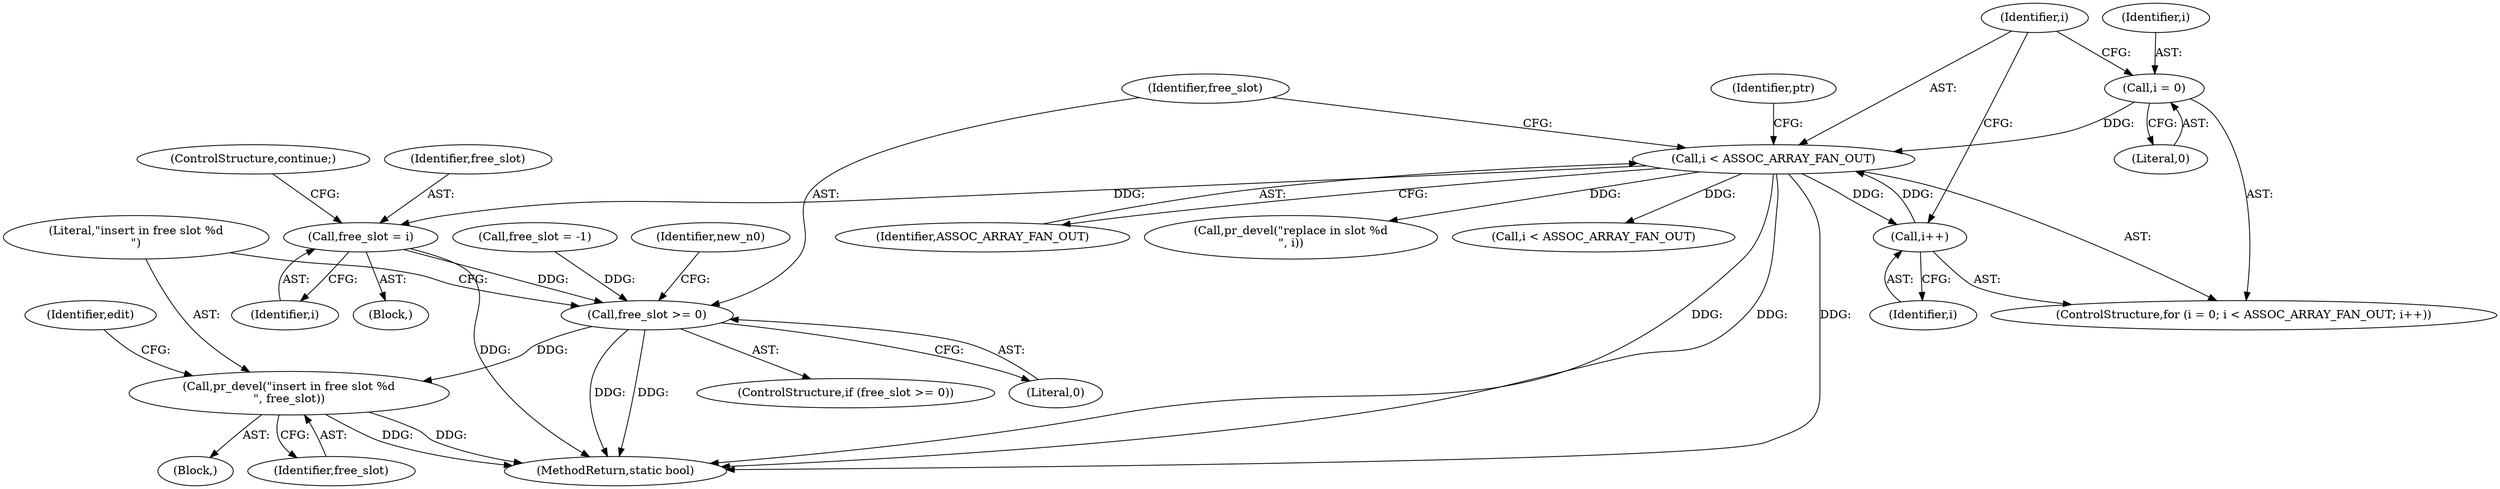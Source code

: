 digraph "0_linux_ea6789980fdaa610d7eb63602c746bf6ec70cd2b@API" {
"1000195" [label="(Call,free_slot = i)"];
"1000178" [label="(Call,i < ASSOC_ARRAY_FAN_OUT)"];
"1000181" [label="(Call,i++)"];
"1000175" [label="(Call,i = 0)"];
"1000236" [label="(Call,free_slot >= 0)"];
"1000240" [label="(Call,pr_devel(\"insert in free slot %d\n\", free_slot))"];
"1000242" [label="(Identifier,free_slot)"];
"1000241" [label="(Literal,\"insert in free slot %d\n\")"];
"1000185" [label="(Identifier,ptr)"];
"1000240" [label="(Call,pr_devel(\"insert in free slot %d\n\", free_slot))"];
"1000235" [label="(ControlStructure,if (free_slot >= 0))"];
"1000236" [label="(Call,free_slot >= 0)"];
"1000237" [label="(Identifier,free_slot)"];
"1000170" [label="(Call,free_slot = -1)"];
"1000175" [label="(Call,i = 0)"];
"1000197" [label="(Identifier,i)"];
"1000245" [label="(Identifier,edit)"];
"1000176" [label="(Identifier,i)"];
"1000177" [label="(Literal,0)"];
"1000181" [label="(Call,i++)"];
"1000180" [label="(Identifier,ASSOC_ARRAY_FAN_OUT)"];
"1000194" [label="(Block,)"];
"1000198" [label="(ControlStructure,continue;)"];
"1000195" [label="(Call,free_slot = i)"];
"1000196" [label="(Identifier,free_slot)"];
"1000178" [label="(Call,i < ASSOC_ARRAY_FAN_OUT)"];
"1000174" [label="(ControlStructure,for (i = 0; i < ASSOC_ARRAY_FAN_OUT; i++))"];
"1000208" [label="(Call,pr_devel(\"replace in slot %d\n\", i))"];
"1001251" [label="(MethodReturn,static bool)"];
"1000238" [label="(Literal,0)"];
"1000179" [label="(Identifier,i)"];
"1000264" [label="(Identifier,new_n0)"];
"1000239" [label="(Block,)"];
"1000310" [label="(Call,i < ASSOC_ARRAY_FAN_OUT)"];
"1000182" [label="(Identifier,i)"];
"1000195" -> "1000194"  [label="AST: "];
"1000195" -> "1000197"  [label="CFG: "];
"1000196" -> "1000195"  [label="AST: "];
"1000197" -> "1000195"  [label="AST: "];
"1000198" -> "1000195"  [label="CFG: "];
"1000195" -> "1001251"  [label="DDG: "];
"1000178" -> "1000195"  [label="DDG: "];
"1000195" -> "1000236"  [label="DDG: "];
"1000178" -> "1000174"  [label="AST: "];
"1000178" -> "1000180"  [label="CFG: "];
"1000179" -> "1000178"  [label="AST: "];
"1000180" -> "1000178"  [label="AST: "];
"1000185" -> "1000178"  [label="CFG: "];
"1000237" -> "1000178"  [label="CFG: "];
"1000178" -> "1001251"  [label="DDG: "];
"1000178" -> "1001251"  [label="DDG: "];
"1000178" -> "1001251"  [label="DDG: "];
"1000181" -> "1000178"  [label="DDG: "];
"1000175" -> "1000178"  [label="DDG: "];
"1000178" -> "1000181"  [label="DDG: "];
"1000178" -> "1000208"  [label="DDG: "];
"1000178" -> "1000310"  [label="DDG: "];
"1000181" -> "1000174"  [label="AST: "];
"1000181" -> "1000182"  [label="CFG: "];
"1000182" -> "1000181"  [label="AST: "];
"1000179" -> "1000181"  [label="CFG: "];
"1000175" -> "1000174"  [label="AST: "];
"1000175" -> "1000177"  [label="CFG: "];
"1000176" -> "1000175"  [label="AST: "];
"1000177" -> "1000175"  [label="AST: "];
"1000179" -> "1000175"  [label="CFG: "];
"1000236" -> "1000235"  [label="AST: "];
"1000236" -> "1000238"  [label="CFG: "];
"1000237" -> "1000236"  [label="AST: "];
"1000238" -> "1000236"  [label="AST: "];
"1000241" -> "1000236"  [label="CFG: "];
"1000264" -> "1000236"  [label="CFG: "];
"1000236" -> "1001251"  [label="DDG: "];
"1000236" -> "1001251"  [label="DDG: "];
"1000170" -> "1000236"  [label="DDG: "];
"1000236" -> "1000240"  [label="DDG: "];
"1000240" -> "1000239"  [label="AST: "];
"1000240" -> "1000242"  [label="CFG: "];
"1000241" -> "1000240"  [label="AST: "];
"1000242" -> "1000240"  [label="AST: "];
"1000245" -> "1000240"  [label="CFG: "];
"1000240" -> "1001251"  [label="DDG: "];
"1000240" -> "1001251"  [label="DDG: "];
}
